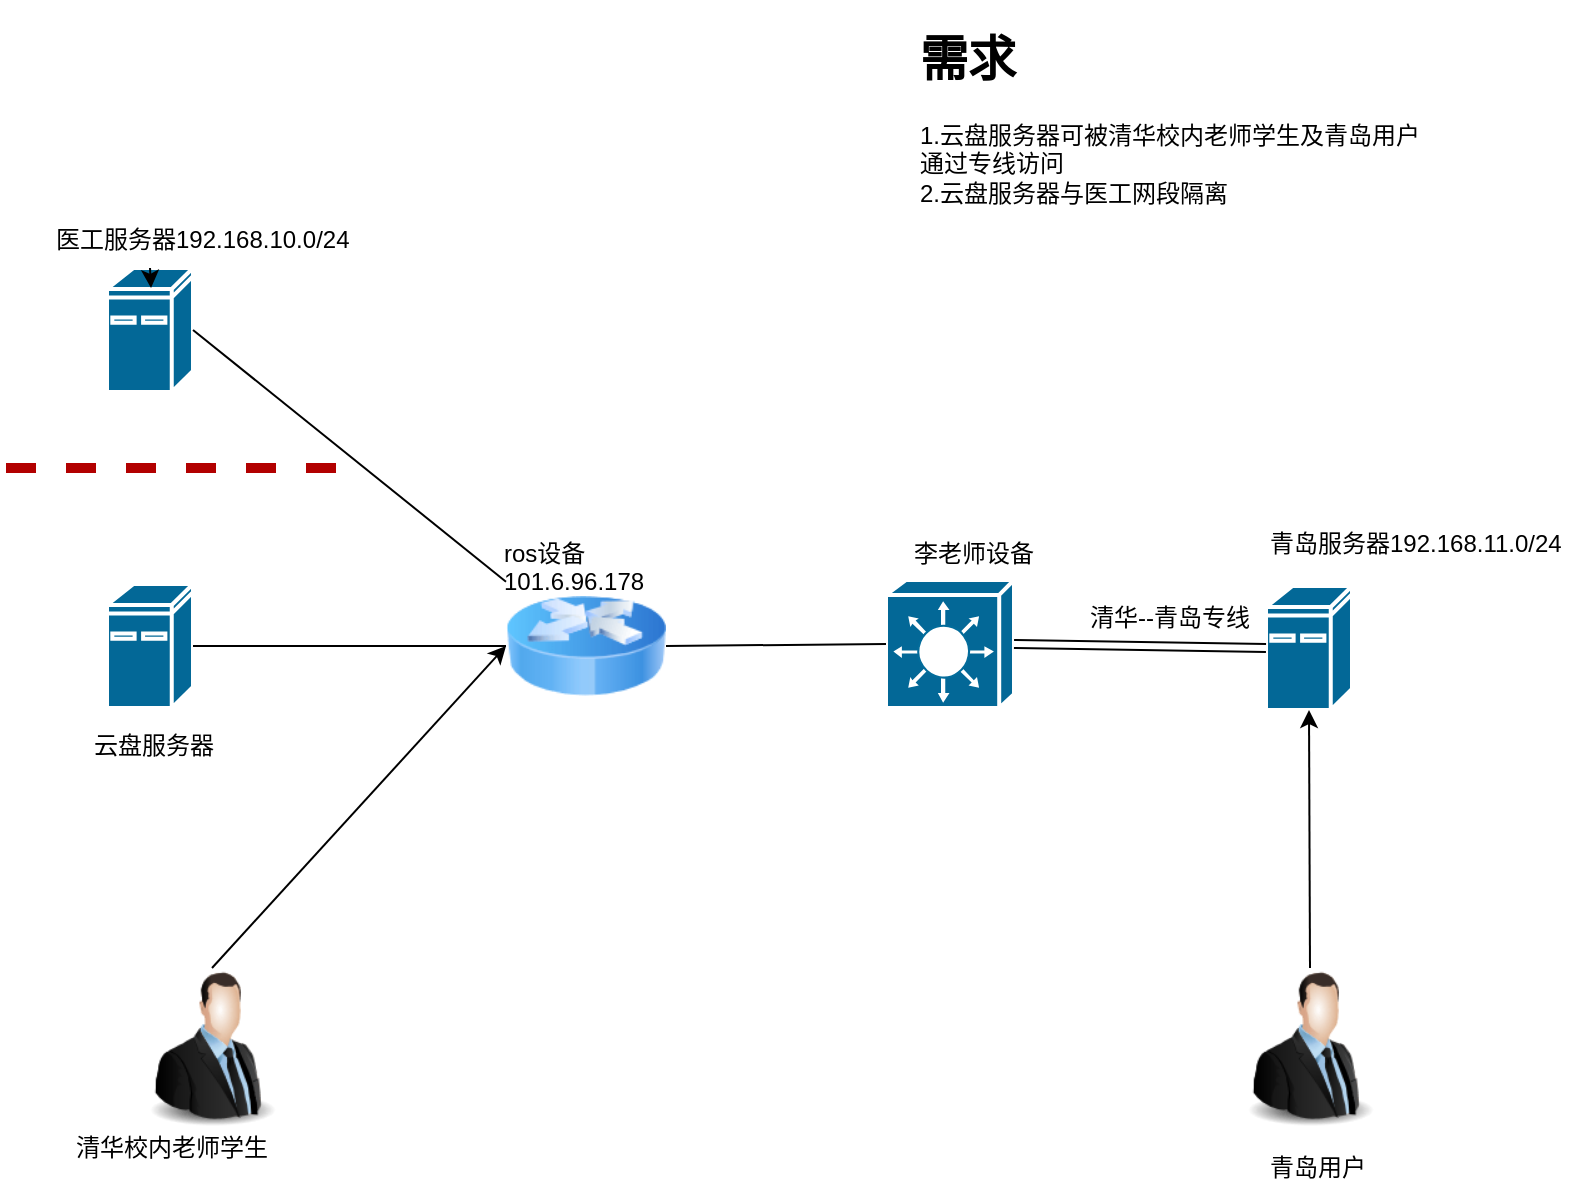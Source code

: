<mxfile version="10.5.4" type="github"><diagram id="zSyH8uiUMhLryqcAnEEA" name="第 1 页"><mxGraphModel dx="1398" dy="747" grid="1" gridSize="10" guides="1" tooltips="1" connect="1" arrows="1" fold="1" page="1" pageScale="1" pageWidth="827" pageHeight="1169" math="0" shadow="0"><root><mxCell id="0"/><mxCell id="1" parent="0"/><mxCell id="umhs2Vi2OE9Auglv1OJ8-2" value="" style="shape=mxgraph.cisco.computers_and_peripherals.ibm_mini_as400;html=1;dashed=0;fillColor=#036897;strokeColor=#ffffff;strokeWidth=2;verticalLabelPosition=bottom;verticalAlign=top;align=center;outlineConnect=0;" vertex="1" parent="1"><mxGeometry x="60.5" y="338" width="43" height="62" as="geometry"/></mxCell><mxCell id="umhs2Vi2OE9Auglv1OJ8-3" value="" style="image;html=1;labelBackgroundColor=#ffffff;image=img/lib/clip_art/networking/Router_Icon_128x128.png" vertex="1" parent="1"><mxGeometry x="260" y="329" width="80" height="80" as="geometry"/></mxCell><mxCell id="umhs2Vi2OE9Auglv1OJ8-4" value="" style="shape=mxgraph.cisco.computers_and_peripherals.ibm_mini_as400;html=1;dashed=0;fillColor=#036897;strokeColor=#ffffff;strokeWidth=2;verticalLabelPosition=bottom;verticalAlign=top;align=center;outlineConnect=0;" vertex="1" parent="1"><mxGeometry x="640" y="339" width="43" height="62" as="geometry"/></mxCell><mxCell id="umhs2Vi2OE9Auglv1OJ8-6" value="" style="endArrow=none;html=1;exitX=1;exitY=0.5;exitDx=0;exitDy=0;exitPerimeter=0;" edge="1" parent="1" source="umhs2Vi2OE9Auglv1OJ8-2" target="umhs2Vi2OE9Auglv1OJ8-3"><mxGeometry width="50" height="50" relative="1" as="geometry"><mxPoint x="160" y="300" as="sourcePoint"/><mxPoint x="210" y="250" as="targetPoint"/></mxGeometry></mxCell><mxCell id="umhs2Vi2OE9Auglv1OJ8-7" value="" style="shape=mxgraph.cisco.switches.layer_3_switch;html=1;dashed=0;fillColor=#036897;strokeColor=#ffffff;strokeWidth=2;verticalLabelPosition=bottom;verticalAlign=top;align=center;outlineConnect=0;" vertex="1" parent="1"><mxGeometry x="450" y="336" width="64" height="64" as="geometry"/></mxCell><mxCell id="umhs2Vi2OE9Auglv1OJ8-10" value="" style="image;html=1;labelBackgroundColor=#ffffff;image=img/lib/clip_art/people/Suit_Man_128x128.png" vertex="1" parent="1"><mxGeometry x="73" y="530" width="80" height="80" as="geometry"/></mxCell><mxCell id="umhs2Vi2OE9Auglv1OJ8-11" value="" style="image;html=1;labelBackgroundColor=#ffffff;image=img/lib/clip_art/people/Suit_Man_128x128.png" vertex="1" parent="1"><mxGeometry x="622" y="530" width="80" height="80" as="geometry"/></mxCell><mxCell id="umhs2Vi2OE9Auglv1OJ8-13" value="" style="endArrow=classic;html=1;exitX=0.5;exitY=0;exitDx=0;exitDy=0;entryX=0;entryY=0.5;entryDx=0;entryDy=0;" edge="1" parent="1" source="umhs2Vi2OE9Auglv1OJ8-10" target="umhs2Vi2OE9Auglv1OJ8-3"><mxGeometry width="50" height="50" relative="1" as="geometry"><mxPoint x="110" y="530" as="sourcePoint"/><mxPoint x="160" y="480" as="targetPoint"/></mxGeometry></mxCell><mxCell id="umhs2Vi2OE9Auglv1OJ8-14" value="清华校内老师学生&lt;br&gt;&lt;br&gt;" style="text;html=1;resizable=0;points=[];autosize=1;align=left;verticalAlign=top;spacingTop=-4;" vertex="1" parent="1"><mxGeometry x="43" y="610" width="110" height="30" as="geometry"/></mxCell><mxCell id="umhs2Vi2OE9Auglv1OJ8-15" value="青岛用户" style="text;html=1;resizable=0;points=[];autosize=1;align=left;verticalAlign=top;spacingTop=-4;" vertex="1" parent="1"><mxGeometry x="640" y="620" width="60" height="20" as="geometry"/></mxCell><mxCell id="umhs2Vi2OE9Auglv1OJ8-16" value="" style="endArrow=classic;html=1;entryX=0.5;entryY=1;entryDx=0;entryDy=0;entryPerimeter=0;" edge="1" parent="1" target="umhs2Vi2OE9Auglv1OJ8-4"><mxGeometry width="50" height="50" relative="1" as="geometry"><mxPoint x="662" y="530" as="sourcePoint"/><mxPoint x="710" y="480" as="targetPoint"/></mxGeometry></mxCell><mxCell id="umhs2Vi2OE9Auglv1OJ8-17" value="" style="shape=link;html=1;exitX=1;exitY=0.5;exitDx=0;exitDy=0;exitPerimeter=0;entryX=0;entryY=0.5;entryDx=0;entryDy=0;entryPerimeter=0;" edge="1" parent="1" source="umhs2Vi2OE9Auglv1OJ8-7" target="umhs2Vi2OE9Auglv1OJ8-4"><mxGeometry width="50" height="50" relative="1" as="geometry"><mxPoint x="580" y="350" as="sourcePoint"/><mxPoint x="630" y="300" as="targetPoint"/></mxGeometry></mxCell><mxCell id="umhs2Vi2OE9Auglv1OJ8-18" value="清华--青岛专线" style="text;html=1;resizable=0;points=[];autosize=1;align=left;verticalAlign=top;spacingTop=-4;" vertex="1" parent="1"><mxGeometry x="550" y="345" width="100" height="20" as="geometry"/></mxCell><mxCell id="umhs2Vi2OE9Auglv1OJ8-19" value="" style="endArrow=none;html=1;exitX=1;exitY=0.5;exitDx=0;exitDy=0;entryX=0;entryY=0.5;entryDx=0;entryDy=0;entryPerimeter=0;" edge="1" parent="1" source="umhs2Vi2OE9Auglv1OJ8-3" target="umhs2Vi2OE9Auglv1OJ8-7"><mxGeometry width="50" height="50" relative="1" as="geometry"><mxPoint x="380" y="400" as="sourcePoint"/><mxPoint x="430" y="350" as="targetPoint"/></mxGeometry></mxCell><mxCell id="umhs2Vi2OE9Auglv1OJ8-20" value="李老师设备&lt;br&gt;" style="text;html=1;resizable=0;points=[];autosize=1;align=left;verticalAlign=top;spacingTop=-4;" vertex="1" parent="1"><mxGeometry x="462" y="313" width="80" height="20" as="geometry"/></mxCell><mxCell id="umhs2Vi2OE9Auglv1OJ8-21" value="ros设备&lt;br&gt;101.6.96.178&lt;br&gt;" style="text;html=1;resizable=0;points=[];autosize=1;align=left;verticalAlign=top;spacingTop=-4;" vertex="1" parent="1"><mxGeometry x="256.5" y="313" width="90" height="30" as="geometry"/></mxCell><mxCell id="umhs2Vi2OE9Auglv1OJ8-22" value="" style="shape=mxgraph.cisco.computers_and_peripherals.ibm_mini_as400;html=1;dashed=0;fillColor=#036897;strokeColor=#ffffff;strokeWidth=2;verticalLabelPosition=bottom;verticalAlign=top;align=center;outlineConnect=0;" vertex="1" parent="1"><mxGeometry x="60.5" y="180" width="43" height="62" as="geometry"/></mxCell><mxCell id="umhs2Vi2OE9Auglv1OJ8-24" value="" style="endArrow=none;html=1;exitX=1;exitY=0.5;exitDx=0;exitDy=0;exitPerimeter=0;" edge="1" parent="1" source="umhs2Vi2OE9Auglv1OJ8-22" target="umhs2Vi2OE9Auglv1OJ8-3"><mxGeometry width="50" height="50" relative="1" as="geometry"><mxPoint y="270" as="sourcePoint"/><mxPoint x="190" y="270" as="targetPoint"/></mxGeometry></mxCell><mxCell id="umhs2Vi2OE9Auglv1OJ8-26" style="edgeStyle=orthogonalEdgeStyle;rounded=0;orthogonalLoop=1;jettySize=auto;html=1;exitX=0.5;exitY=0;exitDx=0;exitDy=0;exitPerimeter=0;entryX=0.512;entryY=0.161;entryDx=0;entryDy=0;entryPerimeter=0;" edge="1" parent="1" source="umhs2Vi2OE9Auglv1OJ8-22" target="umhs2Vi2OE9Auglv1OJ8-22"><mxGeometry relative="1" as="geometry"/></mxCell><mxCell id="umhs2Vi2OE9Auglv1OJ8-27" value="医工服务器192.168.10.0/24" style="text;html=1;resizable=0;points=[];autosize=1;align=left;verticalAlign=top;spacingTop=-4;" vertex="1" parent="1"><mxGeometry x="33" y="156" width="160" height="20" as="geometry"/></mxCell><mxCell id="umhs2Vi2OE9Auglv1OJ8-28" value="青岛服务器192.168.11.0/24" style="text;html=1;resizable=0;points=[];autosize=1;align=left;verticalAlign=top;spacingTop=-4;" vertex="1" parent="1"><mxGeometry x="640" y="308" width="160" height="20" as="geometry"/></mxCell><mxCell id="umhs2Vi2OE9Auglv1OJ8-29" value="云盘服务器" style="text;html=1;resizable=0;points=[];autosize=1;align=left;verticalAlign=top;spacingTop=-4;" vertex="1" parent="1"><mxGeometry x="51.5" y="409" width="80" height="20" as="geometry"/></mxCell><mxCell id="umhs2Vi2OE9Auglv1OJ8-30" value="&lt;h1&gt;需求&lt;/h1&gt;&lt;div&gt;1.云盘服务器可被清华校内老师学生及青岛用户通过专线访问&lt;/div&gt;&lt;div&gt;2.云盘服务器与医工网段隔离&lt;/div&gt;&lt;div&gt;&lt;br&gt;&lt;/div&gt;" style="text;html=1;strokeColor=none;fillColor=none;spacing=5;spacingTop=-20;whiteSpace=wrap;overflow=hidden;rounded=0;" vertex="1" parent="1"><mxGeometry x="462" y="56" width="258" height="120" as="geometry"/></mxCell><mxCell id="umhs2Vi2OE9Auglv1OJ8-31" value="" style="endArrow=none;dashed=1;html=1;strokeWidth=5;fillColor=#e51400;strokeColor=#B20000;" edge="1" parent="1"><mxGeometry width="50" height="50" relative="1" as="geometry"><mxPoint x="10" y="280" as="sourcePoint"/><mxPoint x="187" y="280" as="targetPoint"/></mxGeometry></mxCell></root></mxGraphModel></diagram></mxfile>